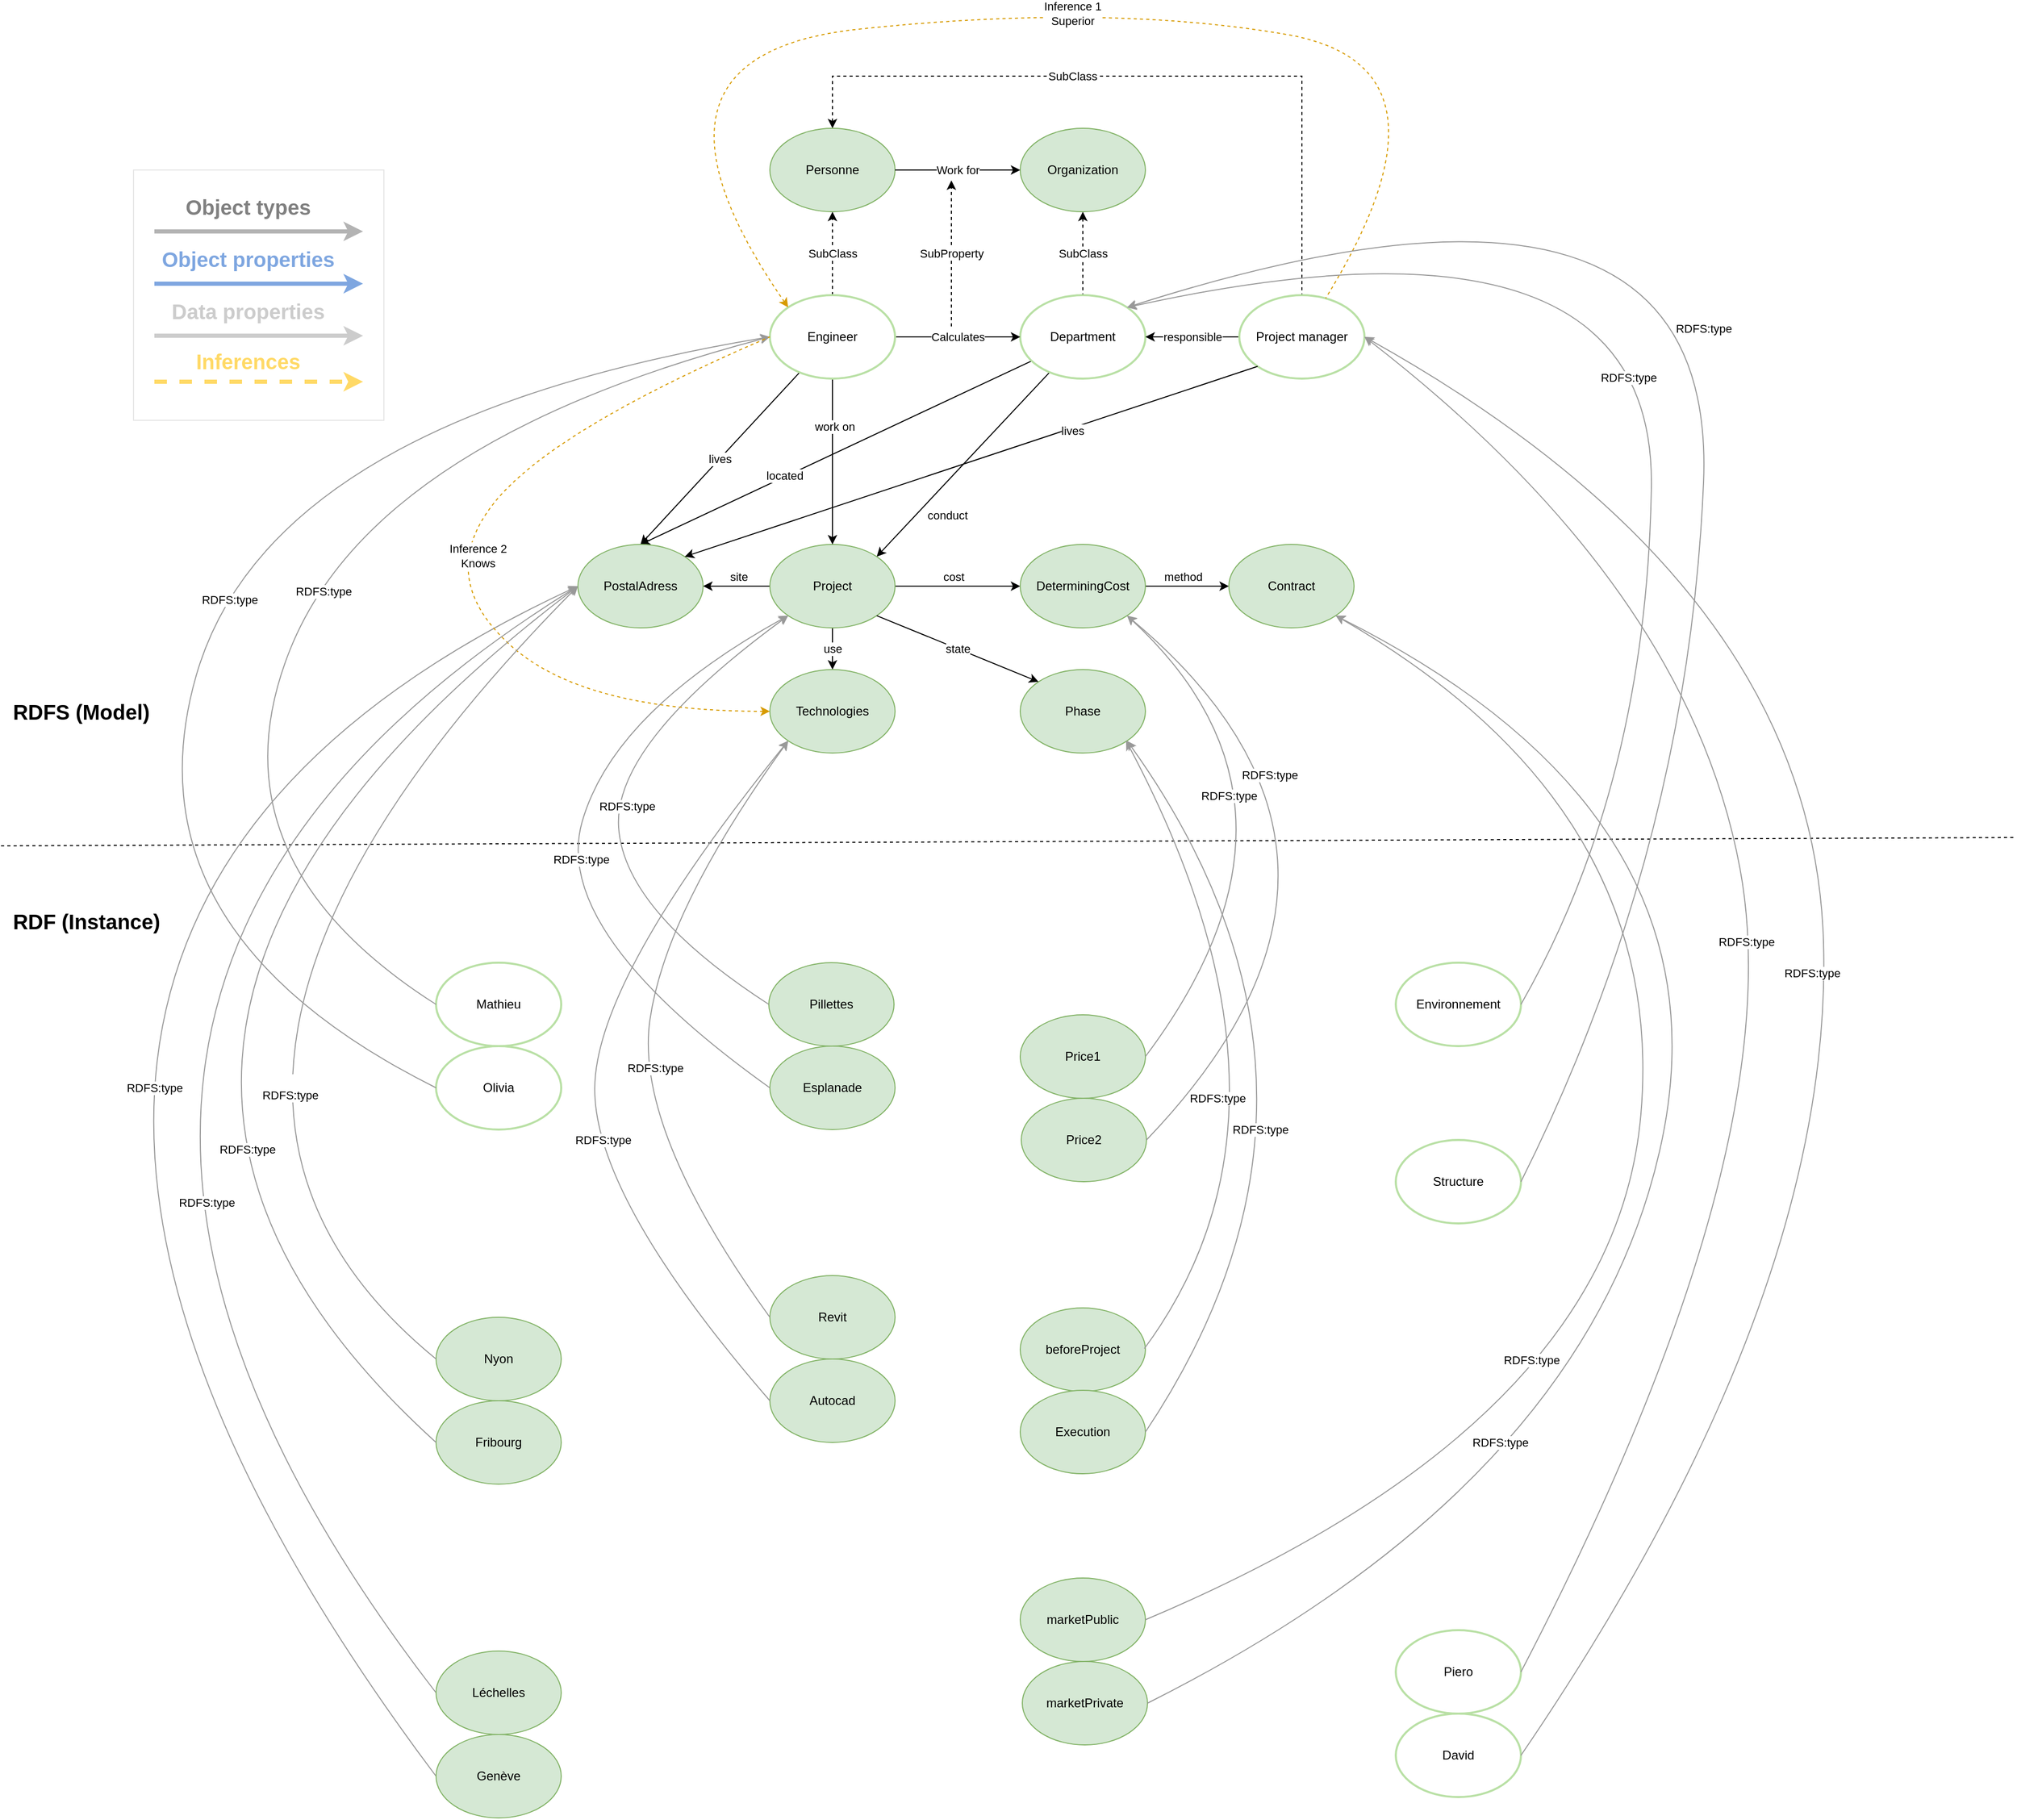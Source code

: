 <mxfile version="13.0.3" type="device"><diagram id="EW-x_EuusF-QCgN6GxOq" name="Page-1"><mxGraphModel dx="2760" dy="2172" grid="1" gridSize="10" guides="1" tooltips="1" connect="1" arrows="1" fold="1" page="1" pageScale="1" pageWidth="827" pageHeight="1169" math="0" shadow="0"><root><mxCell id="0"/><mxCell id="1" parent="0"/><mxCell id="G9Um9_jde7opPHVa7bUr-113" value="" style="whiteSpace=wrap;html=1;aspect=fixed;fillColor=#FFFFFF;strokeColor=#E6E6E6;" parent="1" vertex="1"><mxGeometry x="-1210" y="160" width="240" height="240" as="geometry"/></mxCell><mxCell id="a41JPB26SAuxeTKhMlLz-14" value="SubClass" style="edgeStyle=orthogonalEdgeStyle;rounded=0;orthogonalLoop=1;jettySize=auto;html=1;dashed=1;startArrow=classic;startFill=1;endArrow=none;endFill=0;" parent="1" source="QMlw3ybpETmTMgf70ETR-1" target="a41JPB26SAuxeTKhMlLz-13" edge="1"><mxGeometry relative="1" as="geometry"/></mxCell><mxCell id="QMlw3ybpETmTMgf70ETR-1" value="Organization&lt;i&gt;&lt;br&gt;&lt;/i&gt;" style="ellipse;whiteSpace=wrap;html=1;fillColor=#d5e8d4;strokeColor=#82b366;" parent="1" vertex="1"><mxGeometry x="-360" y="120" width="120" height="80" as="geometry"/></mxCell><mxCell id="KDx5tvGjzeXzS2xfDU-4-43" value="conduct" style="edgeStyle=none;rounded=0;orthogonalLoop=1;jettySize=auto;html=1;endArrow=classic;endFill=1;entryX=1;entryY=0;entryDx=0;entryDy=0;" parent="1" source="a41JPB26SAuxeTKhMlLz-13" target="QMlw3ybpETmTMgf70ETR-7" edge="1"><mxGeometry x="0.373" y="21" relative="1" as="geometry"><mxPoint y="1" as="offset"/></mxGeometry></mxCell><mxCell id="KDx5tvGjzeXzS2xfDU-4-49" value="located" style="edgeStyle=none;rounded=0;orthogonalLoop=1;jettySize=auto;html=1;entryX=0.5;entryY=0;entryDx=0;entryDy=0;startArrow=none;startFill=0;endArrow=classic;endFill=1;" parent="1" source="a41JPB26SAuxeTKhMlLz-13" target="a41JPB26SAuxeTKhMlLz-2" edge="1"><mxGeometry x="0.262" y="-1" relative="1" as="geometry"><mxPoint as="offset"/></mxGeometry></mxCell><mxCell id="a41JPB26SAuxeTKhMlLz-13" value="Department&lt;i&gt;&lt;br&gt;&lt;/i&gt;" style="ellipse;whiteSpace=wrap;html=1;strokeColor=#B9E0A5;strokeWidth=2;" parent="1" vertex="1"><mxGeometry x="-360" y="280" width="120" height="80" as="geometry"/></mxCell><mxCell id="KDx5tvGjzeXzS2xfDU-4-29" value="cost" style="edgeStyle=orthogonalEdgeStyle;rounded=0;orthogonalLoop=1;jettySize=auto;html=1;entryX=0;entryY=0.5;entryDx=0;entryDy=0;endArrow=classic;endFill=1;" parent="1" source="QMlw3ybpETmTMgf70ETR-7" target="a41JPB26SAuxeTKhMlLz-1" edge="1"><mxGeometry x="-0.074" y="9" relative="1" as="geometry"><mxPoint as="offset"/></mxGeometry></mxCell><mxCell id="KDx5tvGjzeXzS2xfDU-4-39" value="use" style="edgeStyle=orthogonalEdgeStyle;rounded=0;orthogonalLoop=1;jettySize=auto;html=1;entryX=0.5;entryY=0;entryDx=0;entryDy=0;endArrow=classic;endFill=1;" parent="1" source="QMlw3ybpETmTMgf70ETR-7" target="a41JPB26SAuxeTKhMlLz-4" edge="1"><mxGeometry relative="1" as="geometry"/></mxCell><mxCell id="KDx5tvGjzeXzS2xfDU-4-40" value="site" style="edgeStyle=orthogonalEdgeStyle;rounded=0;orthogonalLoop=1;jettySize=auto;html=1;entryX=1;entryY=0.5;entryDx=0;entryDy=0;endArrow=classic;endFill=1;" parent="1" source="QMlw3ybpETmTMgf70ETR-7" target="a41JPB26SAuxeTKhMlLz-2" edge="1"><mxGeometry x="-0.062" y="-9" relative="1" as="geometry"><mxPoint as="offset"/></mxGeometry></mxCell><mxCell id="QMlw3ybpETmTMgf70ETR-7" value="Project" style="ellipse;whiteSpace=wrap;html=1;fillColor=#d5e8d4;strokeColor=#82b366;" parent="1" vertex="1"><mxGeometry x="-600" y="519" width="120" height="80" as="geometry"/></mxCell><mxCell id="a41JPB26SAuxeTKhMlLz-12" value="SubClass" style="edgeStyle=orthogonalEdgeStyle;rounded=0;orthogonalLoop=1;jettySize=auto;html=1;endArrow=classic;endFill=1;startArrow=none;startFill=0;dashed=1;" parent="1" source="QMlw3ybpETmTMgf70ETR-22" target="a41JPB26SAuxeTKhMlLz-11" edge="1"><mxGeometry relative="1" as="geometry"/></mxCell><mxCell id="KDx5tvGjzeXzS2xfDU-4-26" value="Calculates" style="edgeStyle=orthogonalEdgeStyle;rounded=0;orthogonalLoop=1;jettySize=auto;html=1;endArrow=classic;endFill=1;entryX=0;entryY=0.5;entryDx=0;entryDy=0;" parent="1" source="QMlw3ybpETmTMgf70ETR-22" target="a41JPB26SAuxeTKhMlLz-13" edge="1"><mxGeometry relative="1" as="geometry"><mxPoint x="-422" y="340" as="targetPoint"/></mxGeometry></mxCell><mxCell id="KDx5tvGjzeXzS2xfDU-4-42" value="work on" style="rounded=0;orthogonalLoop=1;jettySize=auto;html=1;entryX=0.5;entryY=0;entryDx=0;entryDy=0;endArrow=classic;endFill=1;" parent="1" source="QMlw3ybpETmTMgf70ETR-22" target="QMlw3ybpETmTMgf70ETR-7" edge="1"><mxGeometry x="-0.419" y="2" relative="1" as="geometry"><mxPoint as="offset"/></mxGeometry></mxCell><mxCell id="KDx5tvGjzeXzS2xfDU-4-47" value="lives" style="edgeStyle=none;rounded=0;orthogonalLoop=1;jettySize=auto;html=1;entryX=0.5;entryY=0;entryDx=0;entryDy=0;startArrow=none;startFill=0;endArrow=classic;endFill=1;" parent="1" source="QMlw3ybpETmTMgf70ETR-22" target="a41JPB26SAuxeTKhMlLz-2" edge="1"><mxGeometry relative="1" as="geometry"/></mxCell><mxCell id="QMlw3ybpETmTMgf70ETR-22" value="Engineer&lt;i&gt;&lt;br&gt;&lt;/i&gt;" style="ellipse;whiteSpace=wrap;html=1;strokeColor=#B9E0A5;strokeWidth=2;" parent="1" vertex="1"><mxGeometry x="-600" y="280" width="120" height="80" as="geometry"/></mxCell><mxCell id="FRyoiItjLwoTpep9gaY8-24" value="SubClass" style="edgeStyle=none;rounded=0;orthogonalLoop=1;jettySize=auto;html=1;startArrow=classic;startFill=1;endArrow=none;endFill=0;strokeColor=#000000;entryX=0.5;entryY=0;entryDx=0;entryDy=0;exitX=0.5;exitY=0;exitDx=0;exitDy=0;dashed=1;" parent="1" source="a41JPB26SAuxeTKhMlLz-11" target="SCLyCIrYi9YNCTsX2E_v-1" edge="1"><mxGeometry x="-0.211" relative="1" as="geometry"><mxPoint x="-540" y="40" as="targetPoint"/><Array as="points"><mxPoint x="-540" y="70"/><mxPoint x="-90" y="70"/></Array><mxPoint as="offset"/></mxGeometry></mxCell><mxCell id="a41JPB26SAuxeTKhMlLz-11" value="Personne&lt;i&gt;&lt;br&gt;&lt;/i&gt;" style="ellipse;whiteSpace=wrap;html=1;fillColor=#d5e8d4;strokeColor=#82b366;" parent="1" vertex="1"><mxGeometry x="-600" y="120" width="120" height="80" as="geometry"/></mxCell><mxCell id="QMlw3ybpETmTMgf70ETR-40" value="Phase&lt;i&gt;&lt;br&gt;&lt;/i&gt;" style="ellipse;whiteSpace=wrap;html=1;fillColor=#d5e8d4;strokeColor=#82b366;" parent="1" vertex="1"><mxGeometry x="-360" y="639" width="120" height="80" as="geometry"/></mxCell><mxCell id="KDx5tvGjzeXzS2xfDU-4-37" value="method" style="edgeStyle=orthogonalEdgeStyle;rounded=0;orthogonalLoop=1;jettySize=auto;html=1;entryX=0;entryY=0.5;entryDx=0;entryDy=0;endArrow=classic;endFill=1;" parent="1" source="a41JPB26SAuxeTKhMlLz-1" target="KDx5tvGjzeXzS2xfDU-4-15" edge="1"><mxGeometry x="-0.106" y="9" relative="1" as="geometry"><mxPoint as="offset"/></mxGeometry></mxCell><mxCell id="KDx5tvGjzeXzS2xfDU-4-41" value="state" style="rounded=0;orthogonalLoop=1;jettySize=auto;html=1;endArrow=none;endFill=0;startArrow=classic;startFill=1;entryX=1;entryY=1;entryDx=0;entryDy=0;exitX=0;exitY=0;exitDx=0;exitDy=0;" parent="1" source="QMlw3ybpETmTMgf70ETR-40" target="QMlw3ybpETmTMgf70ETR-7" edge="1"><mxGeometry relative="1" as="geometry"/></mxCell><mxCell id="a41JPB26SAuxeTKhMlLz-1" value="DeterminingCost&lt;i&gt;&lt;br&gt;&lt;/i&gt;" style="ellipse;whiteSpace=wrap;html=1;fillColor=#d5e8d4;strokeColor=#82b366;" parent="1" vertex="1"><mxGeometry x="-360" y="519" width="120" height="80" as="geometry"/></mxCell><mxCell id="a41JPB26SAuxeTKhMlLz-2" value="PostalAdress&lt;i&gt;&lt;br&gt;&lt;/i&gt;" style="ellipse;whiteSpace=wrap;html=1;fillColor=#d5e8d4;strokeColor=#82b366;" parent="1" vertex="1"><mxGeometry x="-784" y="519" width="120" height="80" as="geometry"/></mxCell><mxCell id="a41JPB26SAuxeTKhMlLz-4" value="Technologies&lt;i&gt;&lt;br&gt;&lt;/i&gt;" style="ellipse;whiteSpace=wrap;html=1;fillColor=#d5e8d4;strokeColor=#82b366;" parent="1" vertex="1"><mxGeometry x="-600" y="639" width="120" height="80" as="geometry"/></mxCell><mxCell id="KDx5tvGjzeXzS2xfDU-4-9" value="Work for" style="endArrow=classic;html=1;exitX=1;exitY=0.5;exitDx=0;exitDy=0;entryX=0;entryY=0.5;entryDx=0;entryDy=0;endFill=1;" parent="1" source="a41JPB26SAuxeTKhMlLz-11" target="QMlw3ybpETmTMgf70ETR-1" edge="1"><mxGeometry width="50" height="50" relative="1" as="geometry"><mxPoint x="-182" y="410" as="sourcePoint"/><mxPoint x="-132" y="360" as="targetPoint"/></mxGeometry></mxCell><mxCell id="KDx5tvGjzeXzS2xfDU-4-15" value="Contract" style="ellipse;whiteSpace=wrap;html=1;fillColor=#d5e8d4;strokeColor=#82b366;" parent="1" vertex="1"><mxGeometry x="-160" y="519" width="120" height="80" as="geometry"/></mxCell><mxCell id="V-FfZz5RDB50jAxvc5ox-2" value="SubProperty" style="edgeStyle=orthogonalEdgeStyle;rounded=0;orthogonalLoop=1;jettySize=auto;html=1;dashed=1;endArrow=classic;endFill=1;startArrow=none;startFill=0;" parent="1" edge="1"><mxGeometry relative="1" as="geometry"><mxPoint x="-426" y="170" as="targetPoint"/><mxPoint x="-426" y="310" as="sourcePoint"/></mxGeometry></mxCell><mxCell id="SCLyCIrYi9YNCTsX2E_v-2" value="responsible" style="edgeStyle=orthogonalEdgeStyle;rounded=0;orthogonalLoop=1;jettySize=auto;html=1;" parent="1" source="SCLyCIrYi9YNCTsX2E_v-1" target="a41JPB26SAuxeTKhMlLz-13" edge="1"><mxGeometry relative="1" as="geometry"/></mxCell><mxCell id="SCLyCIrYi9YNCTsX2E_v-1" value="Project manager&lt;i&gt;&lt;br&gt;&lt;/i&gt;" style="ellipse;whiteSpace=wrap;html=1;strokeColor=#B9E0A5;strokeWidth=2;" parent="1" vertex="1"><mxGeometry x="-150" y="280" width="120" height="80" as="geometry"/></mxCell><mxCell id="SCLyCIrYi9YNCTsX2E_v-3" value="Inference 1&lt;br&gt;Superior" style="curved=1;endArrow=none;html=1;exitX=0;exitY=0;exitDx=0;exitDy=0;fillColor=#ffe6cc;strokeColor=#d79b00;dashed=1;startArrow=classic;startFill=1;endFill=0;" parent="1" source="QMlw3ybpETmTMgf70ETR-22" target="SCLyCIrYi9YNCTsX2E_v-1" edge="1"><mxGeometry x="0.065" y="-7" width="50" height="50" relative="1" as="geometry"><mxPoint x="-360" y="290" as="sourcePoint"/><mxPoint x="-80" y="290" as="targetPoint"/><Array as="points"><mxPoint x="-750" y="50"/><mxPoint x="-280"/><mxPoint x="70" y="60"/></Array><mxPoint x="-1" as="offset"/></mxGeometry></mxCell><mxCell id="EnlEV2x8Kc52Jufx3kt5-3" value="" style="endArrow=none;dashed=1;html=1;" parent="1" edge="1"><mxGeometry width="50" height="50" relative="1" as="geometry"><mxPoint x="-1337" y="808" as="sourcePoint"/><mxPoint x="593" y="800" as="targetPoint"/></mxGeometry></mxCell><mxCell id="EnlEV2x8Kc52Jufx3kt5-4" value="Olivia&lt;i&gt;&lt;br&gt;&lt;/i&gt;" style="ellipse;whiteSpace=wrap;html=1;strokeColor=#B9E0A5;strokeWidth=2;" parent="1" vertex="1"><mxGeometry x="-920" y="1000" width="120" height="80" as="geometry"/></mxCell><mxCell id="EnlEV2x8Kc52Jufx3kt5-5" value="Mathieu&lt;i&gt;&lt;br&gt;&lt;/i&gt;" style="ellipse;whiteSpace=wrap;html=1;strokeColor=#B9E0A5;strokeWidth=2;" parent="1" vertex="1"><mxGeometry x="-920" y="920" width="120" height="80" as="geometry"/></mxCell><mxCell id="EnlEV2x8Kc52Jufx3kt5-8" value="Structure" style="ellipse;whiteSpace=wrap;html=1;strokeColor=#B9E0A5;strokeWidth=2;" parent="1" vertex="1"><mxGeometry y="1090" width="120" height="80" as="geometry"/></mxCell><mxCell id="EnlEV2x8Kc52Jufx3kt5-9" value="Environnement&lt;i&gt;&lt;br&gt;&lt;/i&gt;" style="ellipse;whiteSpace=wrap;html=1;strokeColor=#B9E0A5;strokeWidth=2;" parent="1" vertex="1"><mxGeometry y="920" width="120" height="80" as="geometry"/></mxCell><mxCell id="EnlEV2x8Kc52Jufx3kt5-10" value="David&lt;i&gt;&lt;br&gt;&lt;/i&gt;" style="ellipse;whiteSpace=wrap;html=1;strokeColor=#B9E0A5;strokeWidth=2;" parent="1" vertex="1"><mxGeometry y="1640" width="120" height="80" as="geometry"/></mxCell><mxCell id="EnlEV2x8Kc52Jufx3kt5-11" value="Piero&lt;i&gt;&lt;br&gt;&lt;/i&gt;" style="ellipse;whiteSpace=wrap;html=1;strokeColor=#B9E0A5;strokeWidth=2;" parent="1" vertex="1"><mxGeometry y="1560" width="120" height="80" as="geometry"/></mxCell><mxCell id="EnlEV2x8Kc52Jufx3kt5-12" value="Fribourg&lt;i&gt;&lt;br&gt;&lt;/i&gt;" style="ellipse;whiteSpace=wrap;html=1;fillColor=#d5e8d4;strokeColor=#82b366;" parent="1" vertex="1"><mxGeometry x="-920" y="1340" width="120" height="80" as="geometry"/></mxCell><mxCell id="EnlEV2x8Kc52Jufx3kt5-13" value="Nyon&lt;i&gt;&lt;br&gt;&lt;/i&gt;" style="ellipse;whiteSpace=wrap;html=1;fillColor=#d5e8d4;strokeColor=#82b366;" parent="1" vertex="1"><mxGeometry x="-920" y="1260" width="120" height="80" as="geometry"/></mxCell><mxCell id="EnlEV2x8Kc52Jufx3kt5-14" value="Pillettes&lt;i&gt;&lt;br&gt;&lt;/i&gt;" style="ellipse;whiteSpace=wrap;html=1;fillColor=#d5e8d4;strokeColor=#82b366;" parent="1" vertex="1"><mxGeometry x="-601" y="920" width="120" height="80" as="geometry"/></mxCell><mxCell id="EnlEV2x8Kc52Jufx3kt5-15" value="Esplanade&lt;i&gt;&lt;br&gt;&lt;/i&gt;" style="ellipse;whiteSpace=wrap;html=1;fillColor=#d5e8d4;strokeColor=#82b366;" parent="1" vertex="1"><mxGeometry x="-600" y="1000" width="120" height="80" as="geometry"/></mxCell><mxCell id="EnlEV2x8Kc52Jufx3kt5-16" value="Price2" style="ellipse;whiteSpace=wrap;html=1;fillColor=#d5e8d4;strokeColor=#82b366;" parent="1" vertex="1"><mxGeometry x="-359" y="1050" width="120" height="80" as="geometry"/></mxCell><mxCell id="EnlEV2x8Kc52Jufx3kt5-17" value="Price1&lt;i&gt;&lt;br&gt;&lt;/i&gt;" style="ellipse;whiteSpace=wrap;html=1;fillColor=#d5e8d4;strokeColor=#82b366;" parent="1" vertex="1"><mxGeometry x="-360" y="970" width="120" height="80" as="geometry"/></mxCell><mxCell id="EnlEV2x8Kc52Jufx3kt5-21" value="marketPublic" style="ellipse;whiteSpace=wrap;html=1;fillColor=#d5e8d4;strokeColor=#82b366;" parent="1" vertex="1"><mxGeometry x="-360" y="1510" width="120" height="80" as="geometry"/></mxCell><mxCell id="EnlEV2x8Kc52Jufx3kt5-22" value="marketPrivate" style="ellipse;whiteSpace=wrap;html=1;fillColor=#d5e8d4;strokeColor=#82b366;" parent="1" vertex="1"><mxGeometry x="-358" y="1590" width="120" height="80" as="geometry"/></mxCell><mxCell id="EnlEV2x8Kc52Jufx3kt5-23" value="Revit&lt;i&gt;&lt;br&gt;&lt;/i&gt;" style="ellipse;whiteSpace=wrap;html=1;fillColor=#d5e8d4;strokeColor=#82b366;" parent="1" vertex="1"><mxGeometry x="-600" y="1220" width="120" height="80" as="geometry"/></mxCell><mxCell id="EnlEV2x8Kc52Jufx3kt5-24" value="Autocad" style="ellipse;whiteSpace=wrap;html=1;fillColor=#d5e8d4;strokeColor=#82b366;" parent="1" vertex="1"><mxGeometry x="-600" y="1300" width="120" height="80" as="geometry"/></mxCell><mxCell id="EnlEV2x8Kc52Jufx3kt5-25" value="beforeProject&lt;i&gt;&lt;br&gt;&lt;/i&gt;" style="ellipse;whiteSpace=wrap;html=1;fillColor=#d5e8d4;strokeColor=#82b366;" parent="1" vertex="1"><mxGeometry x="-360" y="1251" width="120" height="80" as="geometry"/></mxCell><mxCell id="EnlEV2x8Kc52Jufx3kt5-26" value="Execution" style="ellipse;whiteSpace=wrap;html=1;fillColor=#d5e8d4;strokeColor=#82b366;" parent="1" vertex="1"><mxGeometry x="-360" y="1330" width="120" height="80" as="geometry"/></mxCell><mxCell id="4t0XMKJmHvIWUxJfGohK-4" value="RDFS:type" style="curved=1;endArrow=none;html=1;entryX=0;entryY=0.5;entryDx=0;entryDy=0;exitX=0;exitY=0.5;exitDx=0;exitDy=0;strokeColor=#999999;startArrow=classic;startFill=1;endFill=0;" parent="1" source="QMlw3ybpETmTMgf70ETR-22" target="EnlEV2x8Kc52Jufx3kt5-4" edge="1"><mxGeometry x="-0.005" y="11" width="50" height="50" relative="1" as="geometry"><mxPoint x="-720" y="380" as="sourcePoint"/><mxPoint x="-1030" y="930" as="targetPoint"/><Array as="points"><mxPoint x="-1080" y="400"/><mxPoint x="-1220" y="890"/></Array><mxPoint as="offset"/></mxGeometry></mxCell><mxCell id="FRyoiItjLwoTpep9gaY8-1" value="RDFS:type" style="curved=1;endArrow=none;html=1;entryX=0;entryY=0.5;entryDx=0;entryDy=0;exitX=0;exitY=0.5;exitDx=0;exitDy=0;fillColor=#eeeeee;strokeColor=#999999;startArrow=classic;startFill=1;endFill=0;" parent="1" source="a41JPB26SAuxeTKhMlLz-2" target="C8IAkIUv4qR2dWOYtqBl-25" edge="1"><mxGeometry x="-0.37" y="266" width="50" height="50" relative="1" as="geometry"><mxPoint x="-784" y="520" as="sourcePoint"/><mxPoint x="-1092" y="1167.25" as="targetPoint"/><Array as="points"><mxPoint x="-1520" y="900"/></Array><mxPoint as="offset"/></mxGeometry></mxCell><mxCell id="FRyoiItjLwoTpep9gaY8-2" value="RDFS:type" style="curved=1;endArrow=none;html=1;entryX=0;entryY=0.5;entryDx=0;entryDy=0;exitX=0;exitY=0.5;exitDx=0;exitDy=0;strokeColor=#999999;fillColor=#eeeeee;startArrow=classic;startFill=1;endFill=0;" parent="1" source="a41JPB26SAuxeTKhMlLz-2" target="C8IAkIUv4qR2dWOYtqBl-4" edge="1"><mxGeometry x="0.365" y="113" width="50" height="50" relative="1" as="geometry"><mxPoint x="-764.0" y="630" as="sourcePoint"/><mxPoint x="-910" y="1231" as="targetPoint"/><Array as="points"><mxPoint x="-1430" y="960"/></Array><mxPoint as="offset"/></mxGeometry></mxCell><mxCell id="FRyoiItjLwoTpep9gaY8-7" value="RDFS:type" style="curved=1;endArrow=none;html=1;entryX=0;entryY=0.5;entryDx=0;entryDy=0;strokeColor=#999999;startArrow=classic;startFill=1;endFill=0;" parent="1" target="EnlEV2x8Kc52Jufx3kt5-5" edge="1"><mxGeometry x="0.004" y="9" width="50" height="50" relative="1" as="geometry"><mxPoint x="-600" y="320" as="sourcePoint"/><mxPoint x="-930" y="950" as="targetPoint"/><Array as="points"><mxPoint x="-980" y="420"/><mxPoint x="-1140" y="820"/></Array><mxPoint as="offset"/></mxGeometry></mxCell><mxCell id="FRyoiItjLwoTpep9gaY8-8" value="RDFS:type" style="curved=1;endArrow=none;html=1;entryX=1;entryY=0.5;entryDx=0;entryDy=0;exitX=1;exitY=0.5;exitDx=0;exitDy=0;strokeColor=#999999;fillColor=#eeeeee;startArrow=classic;startFill=1;endFill=0;" parent="1" source="SCLyCIrYi9YNCTsX2E_v-1" target="EnlEV2x8Kc52Jufx3kt5-11" edge="1"><mxGeometry x="-0.019" y="-7" width="50" height="50" relative="1" as="geometry"><mxPoint x="526.0" y="340" as="sourcePoint"/><mxPoint x="382.16" y="1029.4" as="targetPoint"/><Array as="points"><mxPoint x="280" y="560"/><mxPoint x="380" y="1100"/></Array><mxPoint y="-1" as="offset"/></mxGeometry></mxCell><mxCell id="FRyoiItjLwoTpep9gaY8-9" value="RDFS:type" style="curved=1;endArrow=none;html=1;entryX=1;entryY=0.5;entryDx=0;entryDy=0;exitX=1;exitY=0.5;exitDx=0;exitDy=0;strokeColor=#999999;fillColor=#eeeeee;startArrow=classic;startFill=1;endFill=0;" parent="1" source="SCLyCIrYi9YNCTsX2E_v-1" target="EnlEV2x8Kc52Jufx3kt5-10" edge="1"><mxGeometry x="0.01" y="-12" width="50" height="50" relative="1" as="geometry"><mxPoint x="-100.0" y="430" as="sourcePoint"/><mxPoint x="-10.0" y="1210" as="targetPoint"/><Array as="points"><mxPoint x="400" y="560"/><mxPoint x="420" y="1240"/></Array><mxPoint y="1" as="offset"/></mxGeometry></mxCell><mxCell id="FRyoiItjLwoTpep9gaY8-10" value="RDFS:type" style="curved=1;endArrow=none;html=1;entryX=1;entryY=0.5;entryDx=0;entryDy=0;exitX=1;exitY=0;exitDx=0;exitDy=0;strokeColor=#999999;fillColor=#eeeeee;startArrow=classic;startFill=1;endFill=0;" parent="1" source="a41JPB26SAuxeTKhMlLz-13" target="EnlEV2x8Kc52Jufx3kt5-9" edge="1"><mxGeometry x="-0.317" y="-169" width="50" height="50" relative="1" as="geometry"><mxPoint x="-158.0" y="160" as="sourcePoint"/><mxPoint x="-68.0" y="1020" as="targetPoint"/><Array as="points"><mxPoint x="250" y="180"/><mxPoint x="240" y="750"/></Array><mxPoint as="offset"/></mxGeometry></mxCell><mxCell id="FRyoiItjLwoTpep9gaY8-11" value="RDFS:type" style="curved=1;endArrow=none;html=1;entryX=1;entryY=0.5;entryDx=0;entryDy=0;exitX=1;exitY=0;exitDx=0;exitDy=0;strokeColor=#999999;fillColor=#eeeeee;startArrow=classic;startFill=1;endFill=0;" parent="1" source="a41JPB26SAuxeTKhMlLz-13" target="EnlEV2x8Kc52Jufx3kt5-8" edge="1"><mxGeometry x="-0.372" y="-188" width="50" height="50" relative="1" as="geometry"><mxPoint x="-38.004" y="320.716" as="sourcePoint"/><mxPoint x="261.57" y="929" as="targetPoint"/><Array as="points"><mxPoint x="310" y="110"/><mxPoint x="280" y="810"/></Array><mxPoint as="offset"/></mxGeometry></mxCell><mxCell id="FRyoiItjLwoTpep9gaY8-12" value="RDFS:type" style="curved=1;endArrow=none;html=1;entryX=0;entryY=0.5;entryDx=0;entryDy=0;exitX=0;exitY=1;exitDx=0;exitDy=0;strokeColor=#999999;fillColor=#eeeeee;startArrow=classic;startFill=1;endFill=0;" parent="1" source="QMlw3ybpETmTMgf70ETR-7" target="EnlEV2x8Kc52Jufx3kt5-14" edge="1"><mxGeometry x="0.004" y="9" width="50" height="50" relative="1" as="geometry"><mxPoint x="-614" y="615.3" as="sourcePoint"/><mxPoint x="-757.84" y="1304.7" as="targetPoint"/><Array as="points"><mxPoint x="-750" y="710"/><mxPoint x="-740" y="870"/></Array><mxPoint as="offset"/></mxGeometry></mxCell><mxCell id="FRyoiItjLwoTpep9gaY8-13" value="RDFS:type" style="curved=1;endArrow=none;html=1;entryX=0;entryY=0.5;entryDx=0;entryDy=0;exitX=0;exitY=1;exitDx=0;exitDy=0;strokeColor=#999999;fillColor=#eeeeee;startArrow=classic;startFill=1;endFill=0;" parent="1" source="QMlw3ybpETmTMgf70ETR-7" target="EnlEV2x8Kc52Jufx3kt5-15" edge="1"><mxGeometry x="0.004" y="9" width="50" height="50" relative="1" as="geometry"><mxPoint x="-572.426" y="597.284" as="sourcePoint"/><mxPoint x="-630.0" y="970" as="targetPoint"/><Array as="points"><mxPoint x="-750" y="680"/><mxPoint x="-810" y="890"/></Array><mxPoint as="offset"/></mxGeometry></mxCell><mxCell id="FRyoiItjLwoTpep9gaY8-14" value="RDFS:type" style="curved=1;endArrow=none;html=1;entryX=0;entryY=0.5;entryDx=0;entryDy=0;strokeColor=#999999;fillColor=#eeeeee;exitX=0;exitY=1;exitDx=0;exitDy=0;startArrow=classic;startFill=1;endFill=0;" parent="1" source="a41JPB26SAuxeTKhMlLz-4" target="EnlEV2x8Kc52Jufx3kt5-23" edge="1"><mxGeometry x="0.105" y="11" width="50" height="50" relative="1" as="geometry"><mxPoint x="-582" y="770" as="sourcePoint"/><mxPoint x="-618.57" y="1072.72" as="targetPoint"/><Array as="points"><mxPoint x="-700" y="870"/><mxPoint x="-730" y="1080"/></Array><mxPoint y="1" as="offset"/></mxGeometry></mxCell><mxCell id="FRyoiItjLwoTpep9gaY8-15" value="RDFS:type" style="curved=1;endArrow=none;html=1;entryX=0;entryY=0.5;entryDx=0;entryDy=0;strokeColor=#999999;fillColor=#eeeeee;exitX=0;exitY=1;exitDx=0;exitDy=0;startArrow=classic;startFill=1;endFill=0;" parent="1" source="a41JPB26SAuxeTKhMlLz-4" target="EnlEV2x8Kc52Jufx3kt5-24" edge="1"><mxGeometry x="0.178" y="8" width="50" height="50" relative="1" as="geometry"><mxPoint x="-650.216" y="773.644" as="sourcePoint"/><mxPoint x="-667.79" y="1226.36" as="targetPoint"/><Array as="points"><mxPoint x="-767.79" y="936.36"/><mxPoint x="-768" y="1146"/></Array><mxPoint as="offset"/></mxGeometry></mxCell><mxCell id="FRyoiItjLwoTpep9gaY8-16" value="RDFS:type" style="curved=1;endArrow=none;html=1;entryX=1;entryY=0.5;entryDx=0;entryDy=0;strokeColor=#999999;fillColor=#eeeeee;exitX=1;exitY=1;exitDx=0;exitDy=0;startArrow=classic;startFill=1;endFill=0;" parent="1" source="a41JPB26SAuxeTKhMlLz-1" target="EnlEV2x8Kc52Jufx3kt5-16" edge="1"><mxGeometry x="-0.448" y="-29" width="50" height="50" relative="1" as="geometry"><mxPoint x="-142.426" y="707.284" as="sourcePoint"/><mxPoint x="-160" y="1160" as="targetPoint"/><Array as="points"><mxPoint x="20" y="820"/></Array><mxPoint as="offset"/></mxGeometry></mxCell><mxCell id="FRyoiItjLwoTpep9gaY8-17" value="RDFS:type" style="curved=1;endArrow=none;html=1;entryX=1;entryY=0.5;entryDx=0;entryDy=0;strokeColor=#999999;fillColor=#eeeeee;exitX=1;exitY=1;exitDx=0;exitDy=0;startArrow=classic;startFill=1;endFill=0;" parent="1" source="a41JPB26SAuxeTKhMlLz-1" target="EnlEV2x8Kc52Jufx3kt5-17" edge="1"><mxGeometry x="-0.336" y="-61" width="50" height="50" relative="1" as="geometry"><mxPoint x="-200.004" y="627.284" as="sourcePoint"/><mxPoint x="-182.43" y="1000" as="targetPoint"/><Array as="points"><mxPoint x="-60" y="770"/></Array><mxPoint as="offset"/></mxGeometry></mxCell><mxCell id="FRyoiItjLwoTpep9gaY8-18" value="RDFS:type" style="curved=1;endArrow=none;html=1;entryX=1;entryY=0.5;entryDx=0;entryDy=0;strokeColor=#999999;fillColor=#eeeeee;exitX=1;exitY=1;exitDx=0;exitDy=0;startArrow=classic;startFill=1;endFill=0;" parent="1" edge="1"><mxGeometry x="0.316" y="-86" width="50" height="50" relative="1" as="geometry"><mxPoint x="-258.574" y="707.284" as="sourcePoint"/><mxPoint x="-241.0" y="1290.0" as="targetPoint"/><Array as="points"><mxPoint x="-71" y="1060"/></Array><mxPoint as="offset"/></mxGeometry></mxCell><mxCell id="FRyoiItjLwoTpep9gaY8-19" value="RDFS:type" style="curved=1;endArrow=none;html=1;entryX=1;entryY=0.5;entryDx=0;entryDy=0;strokeColor=#999999;fillColor=#eeeeee;exitX=1;exitY=1;exitDx=0;exitDy=0;startArrow=classic;startFill=1;endFill=0;" parent="1" source="QMlw3ybpETmTMgf70ETR-40" target="EnlEV2x8Kc52Jufx3kt5-26" edge="1"><mxGeometry x="-0.063" y="-113" width="50" height="50" relative="1" as="geometry"><mxPoint x="-247.574" y="717.284" as="sourcePoint"/><mxPoint x="-230" y="1170" as="targetPoint"/><Array as="points"><mxPoint x="-20" y="1040"/></Array><mxPoint as="offset"/></mxGeometry></mxCell><mxCell id="FRyoiItjLwoTpep9gaY8-20" value="RDFS:type" style="curved=1;endArrow=none;html=1;strokeColor=#999999;fillColor=#eeeeee;exitX=1;exitY=1;exitDx=0;exitDy=0;startArrow=classic;startFill=1;endFill=0;entryX=1;entryY=0.5;entryDx=0;entryDy=0;" parent="1" source="KDx5tvGjzeXzS2xfDU-4-15" target="EnlEV2x8Kc52Jufx3kt5-21" edge="1"><mxGeometry x="0.252" y="-85" width="50" height="50" relative="1" as="geometry"><mxPoint x="-10.004" y="584.004" as="sourcePoint"/><mxPoint x="-236" y="1400" as="targetPoint"/><Array as="points"><mxPoint x="260" y="770"/><mxPoint x="210" y="1360"/></Array><mxPoint as="offset"/></mxGeometry></mxCell><mxCell id="FRyoiItjLwoTpep9gaY8-21" value="RDFS:type" style="curved=1;endArrow=none;html=1;entryX=1;entryY=0.5;entryDx=0;entryDy=0;strokeColor=#999999;fillColor=#eeeeee;exitX=1;exitY=1;exitDx=0;exitDy=0;startArrow=classic;startFill=1;endFill=0;" parent="1" source="KDx5tvGjzeXzS2xfDU-4-15" target="EnlEV2x8Kc52Jufx3kt5-22" edge="1"><mxGeometry x="0.37" y="-87" width="50" height="50" relative="1" as="geometry"><mxPoint x="8.466" y="597.484" as="sourcePoint"/><mxPoint x="-170.0" y="1402.52" as="targetPoint"/><Array as="points"><mxPoint x="326.04" y="780.2"/><mxPoint x="180" y="1420"/></Array><mxPoint as="offset"/></mxGeometry></mxCell><mxCell id="xpVMiKcvP4VuT36vAQAD-1" value="&lt;b&gt;RDFS (Model)&lt;/b&gt;" style="text;html=1;strokeColor=none;fillColor=none;align=center;verticalAlign=middle;whiteSpace=wrap;rounded=0;fontSize=20;" parent="1" vertex="1"><mxGeometry x="-1330" y="669" width="140" height="20" as="geometry"/></mxCell><mxCell id="xpVMiKcvP4VuT36vAQAD-2" value="&lt;b&gt;RDF (Instance)&lt;/b&gt;" style="text;html=1;strokeColor=none;fillColor=none;align=center;verticalAlign=middle;whiteSpace=wrap;rounded=0;fontSize=20;" parent="1" vertex="1"><mxGeometry x="-1330" y="870" width="150" height="20" as="geometry"/></mxCell><mxCell id="C8IAkIUv4qR2dWOYtqBl-4" value="Léchelles&lt;i&gt;&lt;br&gt;&lt;/i&gt;" style="ellipse;whiteSpace=wrap;html=1;fillColor=#d5e8d4;strokeColor=#82b366;" parent="1" vertex="1"><mxGeometry x="-920" y="1580" width="120" height="80" as="geometry"/></mxCell><mxCell id="C8IAkIUv4qR2dWOYtqBl-20" value="Inference 2&lt;br&gt;Knows" style="curved=1;endArrow=none;html=1;exitX=0;exitY=0.5;exitDx=0;exitDy=0;fillColor=#ffe6cc;strokeColor=#d79b00;dashed=1;startArrow=classic;startFill=1;endFill=0;" parent="1" source="a41JPB26SAuxeTKhMlLz-4" edge="1"><mxGeometry x="0.058" y="-19" width="50" height="50" relative="1" as="geometry"><mxPoint x="-1182.426" y="1661.716" as="sourcePoint"/><mxPoint x="-600" y="320" as="targetPoint"/><Array as="points"><mxPoint x="-780" y="679"/><mxPoint x="-920" y="550"/><mxPoint x="-810" y="410"/></Array><mxPoint as="offset"/></mxGeometry></mxCell><mxCell id="C8IAkIUv4qR2dWOYtqBl-25" value="Genève&lt;i&gt;&lt;br&gt;&lt;/i&gt;" style="ellipse;whiteSpace=wrap;html=1;fillColor=#d5e8d4;strokeColor=#82b366;" parent="1" vertex="1"><mxGeometry x="-920" y="1660" width="120" height="80" as="geometry"/></mxCell><mxCell id="C8IAkIUv4qR2dWOYtqBl-38" value="lives" style="endArrow=classic;html=1;strokeColor=#000000;exitX=0;exitY=1;exitDx=0;exitDy=0;entryX=1;entryY=0;entryDx=0;entryDy=0;" parent="1" source="SCLyCIrYi9YNCTsX2E_v-1" target="a41JPB26SAuxeTKhMlLz-2" edge="1"><mxGeometry x="-0.35" y="3" width="50" height="50" relative="1" as="geometry"><mxPoint x="-390" y="1000" as="sourcePoint"/><mxPoint x="-340" y="950" as="targetPoint"/><mxPoint as="offset"/></mxGeometry></mxCell><mxCell id="V3q_qrs2M3gSZnKyTftg-1" value="RDFS:type" style="curved=1;endArrow=none;html=1;entryX=0;entryY=0.5;entryDx=0;entryDy=0;exitX=0;exitY=0.5;exitDx=0;exitDy=0;strokeColor=#999999;fillColor=#eeeeee;startArrow=classic;startFill=1;endFill=0;" parent="1" source="a41JPB26SAuxeTKhMlLz-2" target="EnlEV2x8Kc52Jufx3kt5-12" edge="1"><mxGeometry x="0.502" y="86" width="50" height="50" relative="1" as="geometry"><mxPoint x="-744" y="620.0" as="sourcePoint"/><mxPoint x="-880" y="1421" as="targetPoint"/><Array as="points"><mxPoint x="-1350" y="990"/></Array><mxPoint y="-1" as="offset"/></mxGeometry></mxCell><mxCell id="V3q_qrs2M3gSZnKyTftg-2" value="&lt;br&gt;RDFS:type" style="curved=1;endArrow=none;html=1;entryX=0;entryY=0.5;entryDx=0;entryDy=0;strokeColor=#999999;fillColor=#eeeeee;exitX=0;exitY=0.5;exitDx=0;exitDy=0;startArrow=classic;startFill=1;endFill=0;" parent="1" source="a41JPB26SAuxeTKhMlLz-2" target="EnlEV2x8Kc52Jufx3kt5-13" edge="1"><mxGeometry x="-0.015" y="142" width="50" height="50" relative="1" as="geometry"><mxPoint x="-790" y="600" as="sourcePoint"/><mxPoint x="-880" y="1311" as="targetPoint"/><Array as="points"><mxPoint x="-1250" y="1030"/></Array><mxPoint as="offset"/></mxGeometry></mxCell><mxCell id="G9Um9_jde7opPHVa7bUr-11" style="edgeStyle=none;rounded=0;orthogonalLoop=1;jettySize=auto;html=1;exitX=0.5;exitY=0;exitDx=0;exitDy=0;strokeColor=#999999;" parent="1" edge="1"><mxGeometry relative="1" as="geometry"><mxPoint x="-810" y="1130.0" as="sourcePoint"/><mxPoint x="-810" y="1130.0" as="targetPoint"/></mxGeometry></mxCell><mxCell id="G9Um9_jde7opPHVa7bUr-21" style="edgeStyle=none;rounded=0;orthogonalLoop=1;jettySize=auto;html=1;exitX=0.5;exitY=1;exitDx=0;exitDy=0;strokeColor=#999999;" parent="1" edge="1"><mxGeometry relative="1" as="geometry"><mxPoint x="-810" y="1210.0" as="sourcePoint"/><mxPoint x="-810" y="1210.0" as="targetPoint"/></mxGeometry></mxCell><mxCell id="G9Um9_jde7opPHVa7bUr-103" value="" style="endArrow=classic;html=1;strokeColor=#7EA6E0;fillColor=#dae8fc;strokeWidth=4;" parent="1" edge="1"><mxGeometry width="50" height="50" relative="1" as="geometry"><mxPoint x="-1190" y="269" as="sourcePoint"/><mxPoint x="-990" y="269" as="targetPoint"/></mxGeometry></mxCell><mxCell id="G9Um9_jde7opPHVa7bUr-104" value="&lt;b&gt;&lt;font color=&quot;#7ea6e0&quot;&gt;Object properties&lt;/font&gt;&lt;/b&gt;" style="text;html=1;strokeColor=none;fillColor=none;align=center;verticalAlign=middle;whiteSpace=wrap;rounded=0;fontSize=20;" parent="1" vertex="1"><mxGeometry x="-1190" y="230" width="180" height="30" as="geometry"/></mxCell><mxCell id="G9Um9_jde7opPHVa7bUr-107" value="" style="endArrow=classic;html=1;strokeColor=#B3B3B3;fillColor=#dae8fc;strokeWidth=4;" parent="1" edge="1"><mxGeometry width="50" height="50" relative="1" as="geometry"><mxPoint x="-1190.0" y="218.82" as="sourcePoint"/><mxPoint x="-990.0" y="218.82" as="targetPoint"/></mxGeometry></mxCell><mxCell id="G9Um9_jde7opPHVa7bUr-108" value="&lt;font color=&quot;#808080&quot;&gt;&lt;b&gt;Object types&lt;/b&gt;&lt;/font&gt;" style="text;html=1;strokeColor=none;fillColor=none;align=center;verticalAlign=middle;whiteSpace=wrap;rounded=0;fontSize=20;" parent="1" vertex="1"><mxGeometry x="-1190" y="179.82" width="180" height="30" as="geometry"/></mxCell><mxCell id="G9Um9_jde7opPHVa7bUr-109" value="" style="endArrow=classic;html=1;strokeColor=#CCCCCC;fillColor=#dae8fc;strokeWidth=4;" parent="1" edge="1"><mxGeometry width="50" height="50" relative="1" as="geometry"><mxPoint x="-1190.0" y="318.91" as="sourcePoint"/><mxPoint x="-990.0" y="318.91" as="targetPoint"/></mxGeometry></mxCell><mxCell id="G9Um9_jde7opPHVa7bUr-110" value="&lt;b&gt;&lt;font color=&quot;#cccccc&quot;&gt;Data properties&lt;/font&gt;&lt;/b&gt;" style="text;html=1;strokeColor=none;fillColor=none;align=center;verticalAlign=middle;whiteSpace=wrap;rounded=0;fontSize=20;" parent="1" vertex="1"><mxGeometry x="-1190" y="279.91" width="180" height="30" as="geometry"/></mxCell><mxCell id="G9Um9_jde7opPHVa7bUr-111" value="" style="endArrow=classic;html=1;strokeColor=#FFD966;fillColor=#ffe6cc;strokeWidth=4;dashed=1;" parent="1" edge="1"><mxGeometry width="50" height="50" relative="1" as="geometry"><mxPoint x="-1190.0" y="363.0" as="sourcePoint"/><mxPoint x="-990" y="363.0" as="targetPoint"/></mxGeometry></mxCell><mxCell id="G9Um9_jde7opPHVa7bUr-112" value="&lt;b&gt;&lt;font color=&quot;#ffd966&quot;&gt;Inferences&lt;/font&gt;&lt;/b&gt;" style="text;html=1;align=center;verticalAlign=middle;whiteSpace=wrap;rounded=0;fontSize=20;" parent="1" vertex="1"><mxGeometry x="-1190" y="328" width="180" height="30" as="geometry"/></mxCell></root></mxGraphModel></diagram></mxfile>